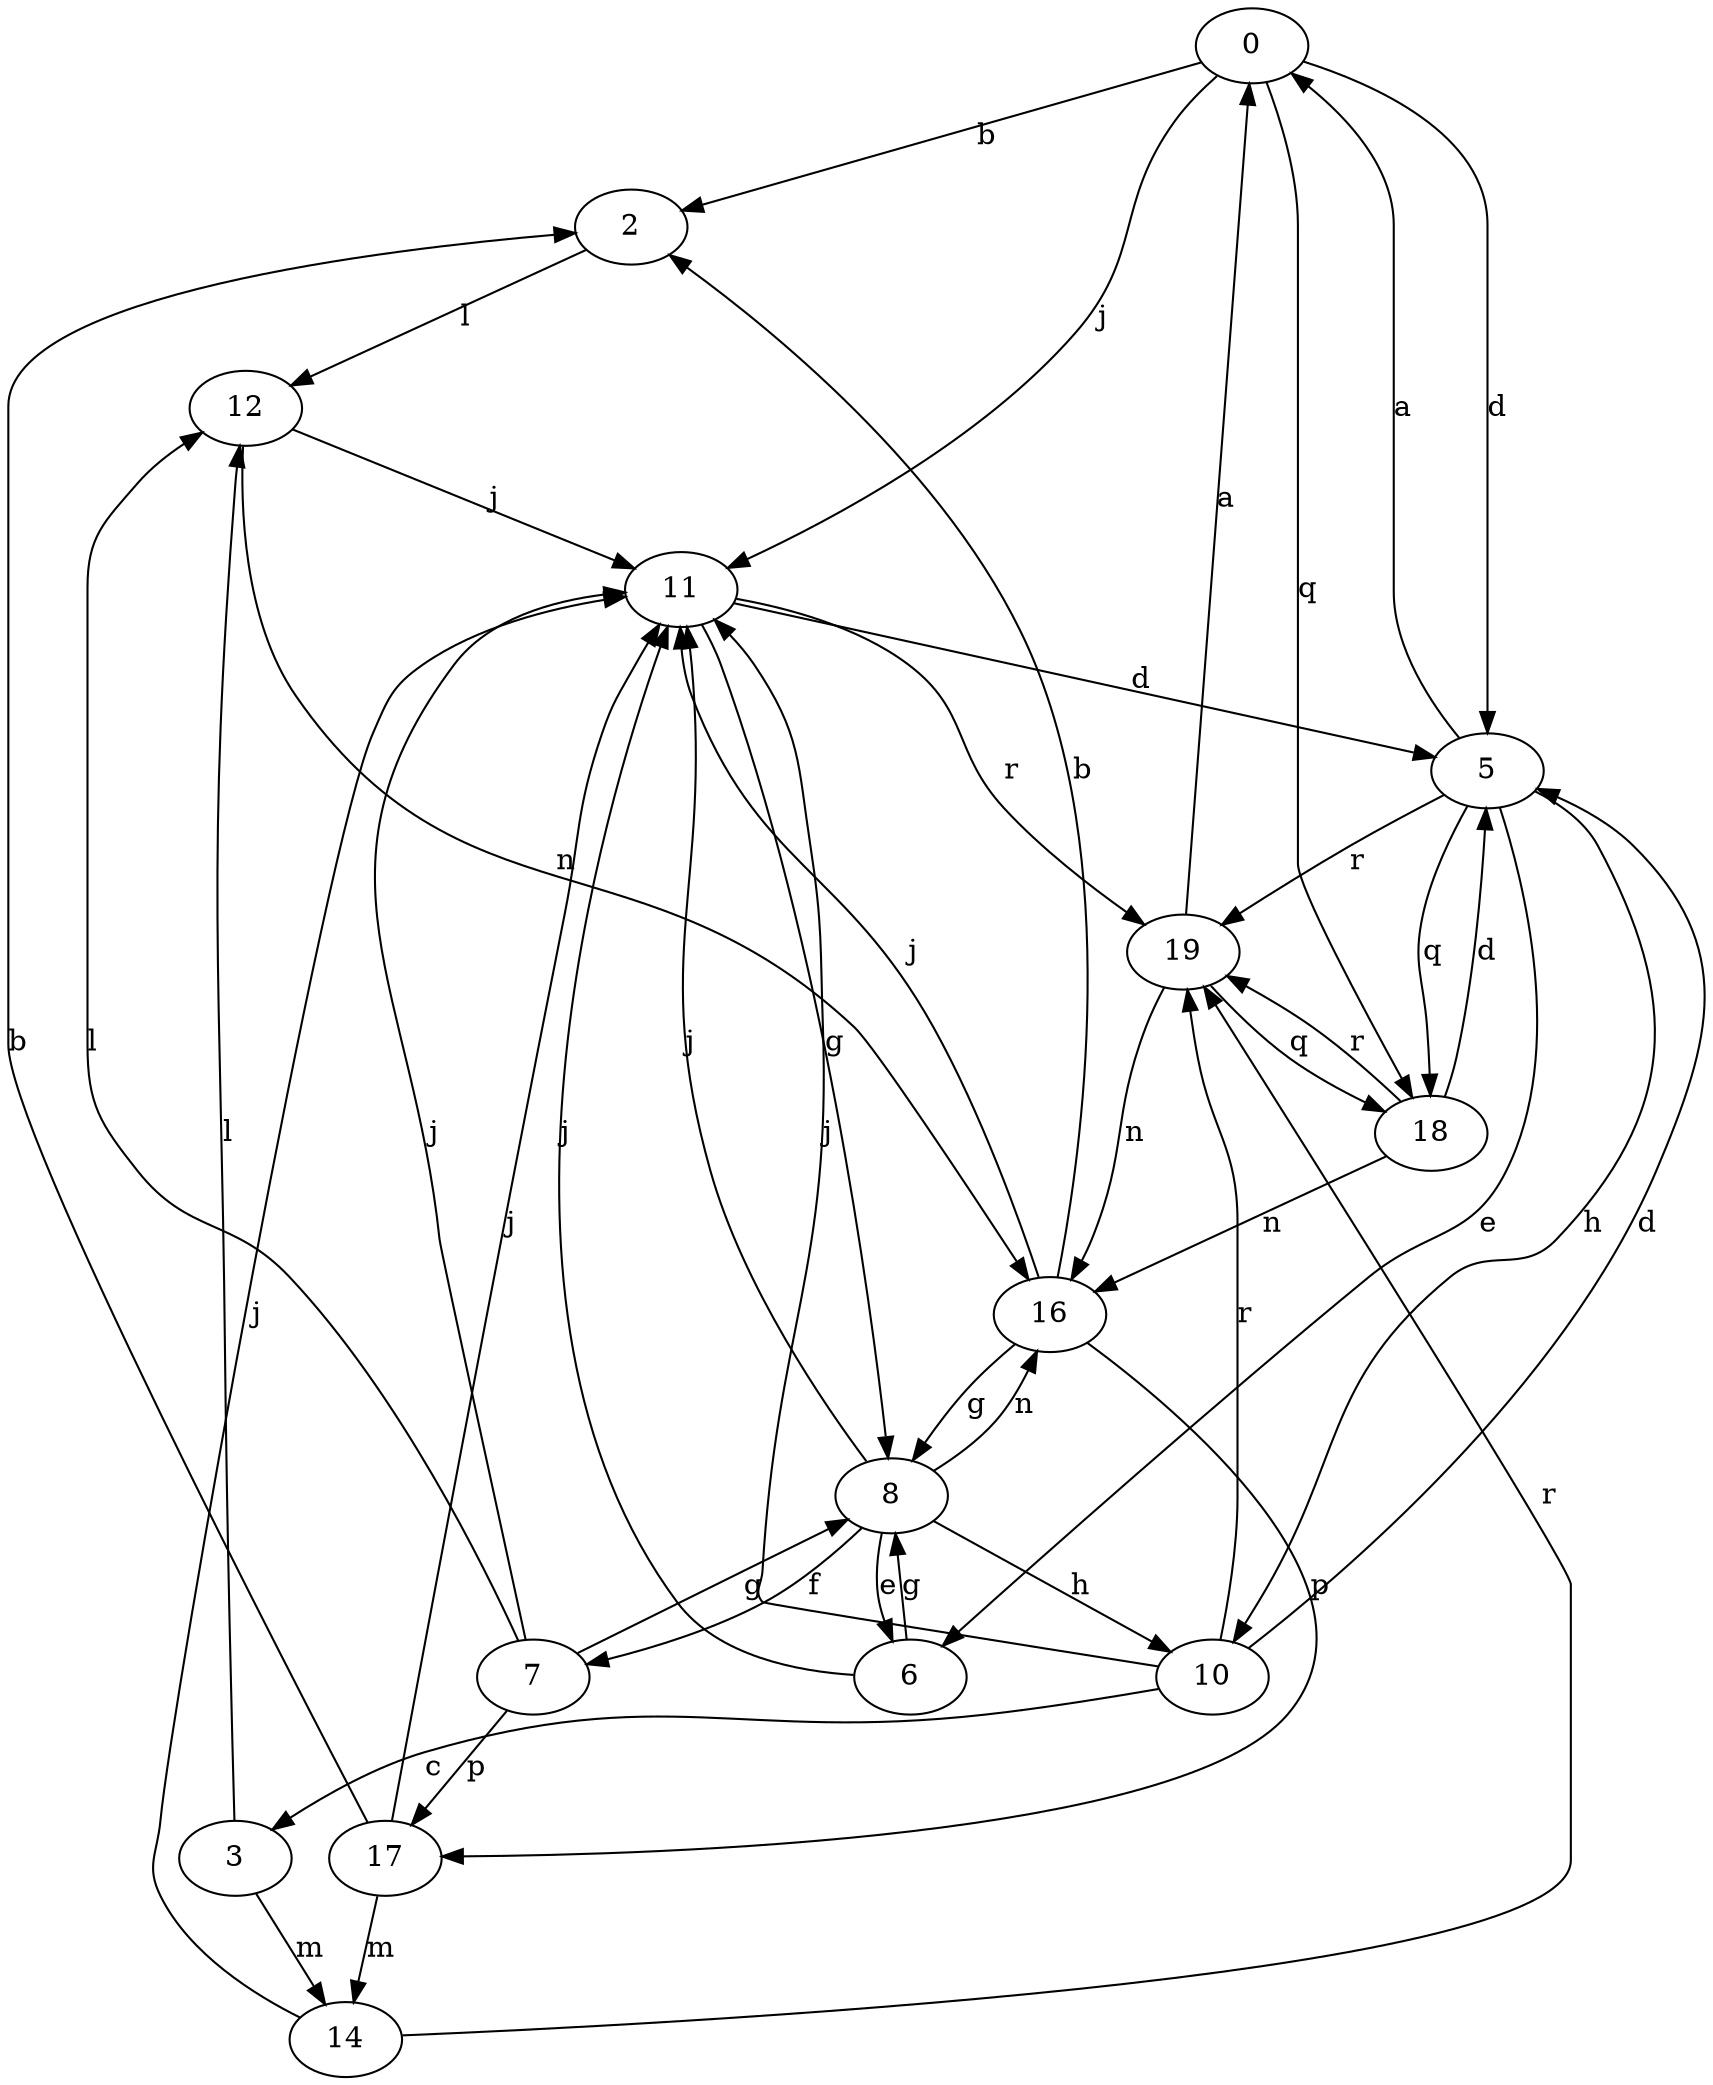 strict digraph  {
0;
2;
3;
5;
6;
7;
8;
10;
11;
12;
14;
16;
17;
18;
19;
0 -> 2  [label=b];
0 -> 5  [label=d];
0 -> 11  [label=j];
0 -> 18  [label=q];
2 -> 12  [label=l];
3 -> 12  [label=l];
3 -> 14  [label=m];
5 -> 0  [label=a];
5 -> 6  [label=e];
5 -> 10  [label=h];
5 -> 18  [label=q];
5 -> 19  [label=r];
6 -> 8  [label=g];
6 -> 11  [label=j];
7 -> 8  [label=g];
7 -> 11  [label=j];
7 -> 12  [label=l];
7 -> 17  [label=p];
8 -> 6  [label=e];
8 -> 7  [label=f];
8 -> 10  [label=h];
8 -> 11  [label=j];
8 -> 16  [label=n];
10 -> 3  [label=c];
10 -> 5  [label=d];
10 -> 11  [label=j];
10 -> 19  [label=r];
11 -> 5  [label=d];
11 -> 8  [label=g];
11 -> 19  [label=r];
12 -> 11  [label=j];
12 -> 16  [label=n];
14 -> 11  [label=j];
14 -> 19  [label=r];
16 -> 2  [label=b];
16 -> 8  [label=g];
16 -> 11  [label=j];
16 -> 17  [label=p];
17 -> 2  [label=b];
17 -> 11  [label=j];
17 -> 14  [label=m];
18 -> 5  [label=d];
18 -> 16  [label=n];
18 -> 19  [label=r];
19 -> 0  [label=a];
19 -> 16  [label=n];
19 -> 18  [label=q];
}
